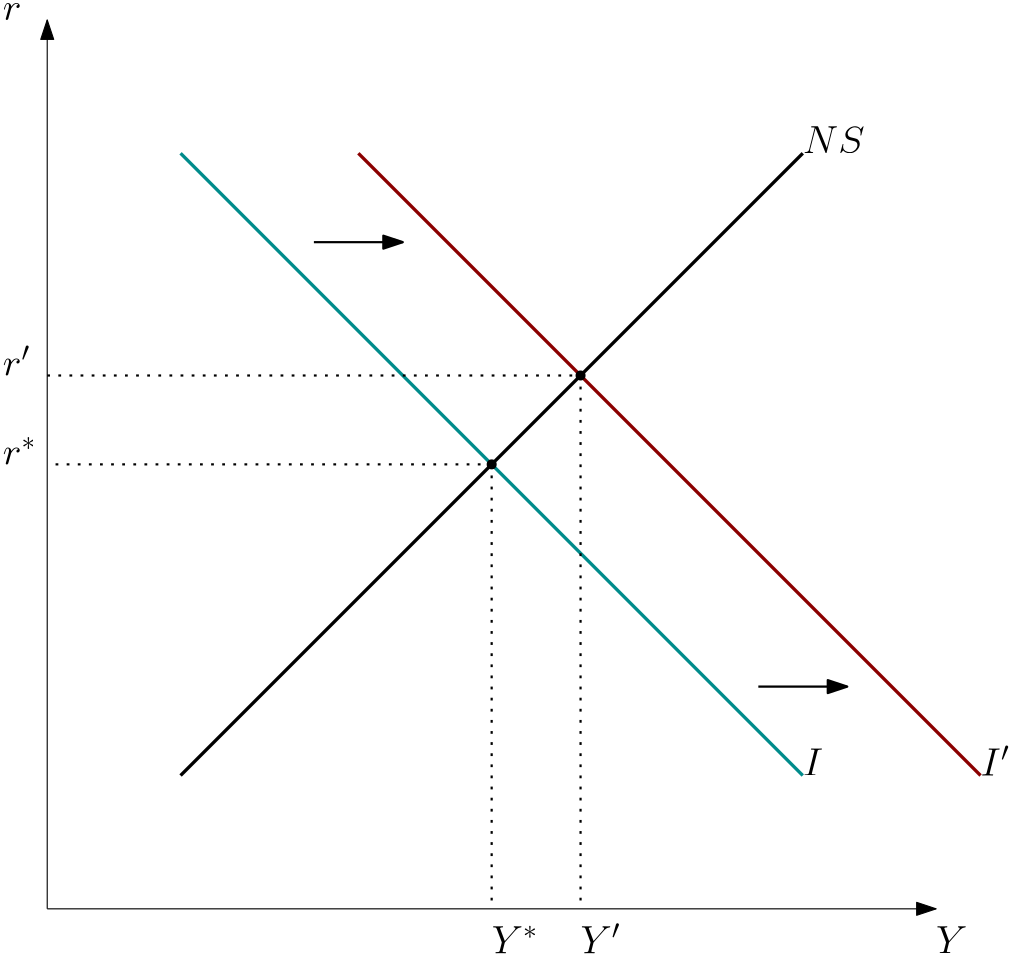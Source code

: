 <?xml version="1.0"?>
<!DOCTYPE ipe SYSTEM "ipe.dtd">
<ipe version="70218" creator="Ipe 7.2.28">
<info created="D:20240420213857" modified="D:20240516201149"/>
<ipestyle name="basic">
<symbol name="arrow/arc(spx)">
<path stroke="sym-stroke" fill="sym-stroke" pen="sym-pen">
0 0 m
-1 0.333 l
-1 -0.333 l
h
</path>
</symbol>
<symbol name="arrow/farc(spx)">
<path stroke="sym-stroke" fill="white" pen="sym-pen">
0 0 m
-1 0.333 l
-1 -0.333 l
h
</path>
</symbol>
<symbol name="arrow/ptarc(spx)">
<path stroke="sym-stroke" fill="sym-stroke" pen="sym-pen">
0 0 m
-1 0.333 l
-0.8 0 l
-1 -0.333 l
h
</path>
</symbol>
<symbol name="arrow/fptarc(spx)">
<path stroke="sym-stroke" fill="white" pen="sym-pen">
0 0 m
-1 0.333 l
-0.8 0 l
-1 -0.333 l
h
</path>
</symbol>
<symbol name="mark/circle(sx)" transformations="translations">
<path fill="sym-stroke">
0.6 0 0 0.6 0 0 e
0.4 0 0 0.4 0 0 e
</path>
</symbol>
<symbol name="mark/disk(sx)" transformations="translations">
<path fill="sym-stroke">
0.6 0 0 0.6 0 0 e
</path>
</symbol>
<symbol name="mark/fdisk(sfx)" transformations="translations">
<group>
<path fill="sym-fill">
0.5 0 0 0.5 0 0 e
</path>
<path fill="sym-stroke" fillrule="eofill">
0.6 0 0 0.6 0 0 e
0.4 0 0 0.4 0 0 e
</path>
</group>
</symbol>
<symbol name="mark/box(sx)" transformations="translations">
<path fill="sym-stroke" fillrule="eofill">
-0.6 -0.6 m
0.6 -0.6 l
0.6 0.6 l
-0.6 0.6 l
h
-0.4 -0.4 m
0.4 -0.4 l
0.4 0.4 l
-0.4 0.4 l
h
</path>
</symbol>
<symbol name="mark/square(sx)" transformations="translations">
<path fill="sym-stroke">
-0.6 -0.6 m
0.6 -0.6 l
0.6 0.6 l
-0.6 0.6 l
h
</path>
</symbol>
<symbol name="mark/fsquare(sfx)" transformations="translations">
<group>
<path fill="sym-fill">
-0.5 -0.5 m
0.5 -0.5 l
0.5 0.5 l
-0.5 0.5 l
h
</path>
<path fill="sym-stroke" fillrule="eofill">
-0.6 -0.6 m
0.6 -0.6 l
0.6 0.6 l
-0.6 0.6 l
h
-0.4 -0.4 m
0.4 -0.4 l
0.4 0.4 l
-0.4 0.4 l
h
</path>
</group>
</symbol>
<symbol name="mark/cross(sx)" transformations="translations">
<group>
<path fill="sym-stroke">
-0.43 -0.57 m
0.57 0.43 l
0.43 0.57 l
-0.57 -0.43 l
h
</path>
<path fill="sym-stroke">
-0.43 0.57 m
0.57 -0.43 l
0.43 -0.57 l
-0.57 0.43 l
h
</path>
</group>
</symbol>
<symbol name="arrow/fnormal(spx)">
<path stroke="sym-stroke" fill="white" pen="sym-pen">
0 0 m
-1 0.333 l
-1 -0.333 l
h
</path>
</symbol>
<symbol name="arrow/pointed(spx)">
<path stroke="sym-stroke" fill="sym-stroke" pen="sym-pen">
0 0 m
-1 0.333 l
-0.8 0 l
-1 -0.333 l
h
</path>
</symbol>
<symbol name="arrow/fpointed(spx)">
<path stroke="sym-stroke" fill="white" pen="sym-pen">
0 0 m
-1 0.333 l
-0.8 0 l
-1 -0.333 l
h
</path>
</symbol>
<symbol name="arrow/linear(spx)">
<path stroke="sym-stroke" pen="sym-pen">
-1 0.333 m
0 0 l
-1 -0.333 l
</path>
</symbol>
<symbol name="arrow/fdouble(spx)">
<path stroke="sym-stroke" fill="white" pen="sym-pen">
0 0 m
-1 0.333 l
-1 -0.333 l
h
-1 0 m
-2 0.333 l
-2 -0.333 l
h
</path>
</symbol>
<symbol name="arrow/double(spx)">
<path stroke="sym-stroke" fill="sym-stroke" pen="sym-pen">
0 0 m
-1 0.333 l
-1 -0.333 l
h
-1 0 m
-2 0.333 l
-2 -0.333 l
h
</path>
</symbol>
<symbol name="arrow/mid-normal(spx)">
<path stroke="sym-stroke" fill="sym-stroke" pen="sym-pen">
0.5 0 m
-0.5 0.333 l
-0.5 -0.333 l
h
</path>
</symbol>
<symbol name="arrow/mid-fnormal(spx)">
<path stroke="sym-stroke" fill="white" pen="sym-pen">
0.5 0 m
-0.5 0.333 l
-0.5 -0.333 l
h
</path>
</symbol>
<symbol name="arrow/mid-pointed(spx)">
<path stroke="sym-stroke" fill="sym-stroke" pen="sym-pen">
0.5 0 m
-0.5 0.333 l
-0.3 0 l
-0.5 -0.333 l
h
</path>
</symbol>
<symbol name="arrow/mid-fpointed(spx)">
<path stroke="sym-stroke" fill="white" pen="sym-pen">
0.5 0 m
-0.5 0.333 l
-0.3 0 l
-0.5 -0.333 l
h
</path>
</symbol>
<symbol name="arrow/mid-double(spx)">
<path stroke="sym-stroke" fill="sym-stroke" pen="sym-pen">
1 0 m
0 0.333 l
0 -0.333 l
h
0 0 m
-1 0.333 l
-1 -0.333 l
h
</path>
</symbol>
<symbol name="arrow/mid-fdouble(spx)">
<path stroke="sym-stroke" fill="white" pen="sym-pen">
1 0 m
0 0.333 l
0 -0.333 l
h
0 0 m
-1 0.333 l
-1 -0.333 l
h
</path>
</symbol>
<anglesize name="22.5 deg" value="22.5"/>
<anglesize name="30 deg" value="30"/>
<anglesize name="45 deg" value="45"/>
<anglesize name="60 deg" value="60"/>
<anglesize name="90 deg" value="90"/>
<arrowsize name="large" value="10"/>
<arrowsize name="small" value="5"/>
<arrowsize name="tiny" value="3"/>
<color name="blue" value="0 0 1"/>
<color name="brown" value="0.647 0.165 0.165"/>
<color name="darkblue" value="0 0 0.545"/>
<color name="darkcyan" value="0 0.545 0.545"/>
<color name="darkgray" value="0.663"/>
<color name="darkgreen" value="0 0.392 0"/>
<color name="darkmagenta" value="0.545 0 0.545"/>
<color name="darkorange" value="1 0.549 0"/>
<color name="darkred" value="0.545 0 0"/>
<color name="gold" value="1 0.843 0"/>
<color name="gray" value="0.745"/>
<color name="green" value="0 1 0"/>
<color name="lightblue" value="0.678 0.847 0.902"/>
<color name="lightcyan" value="0.878 1 1"/>
<color name="lightgray" value="0.827"/>
<color name="lightgreen" value="0.565 0.933 0.565"/>
<color name="lightyellow" value="1 1 0.878"/>
<color name="navy" value="0 0 0.502"/>
<color name="orange" value="1 0.647 0"/>
<color name="pink" value="1 0.753 0.796"/>
<color name="purple" value="0.627 0.125 0.941"/>
<color name="red" value="1 0 0"/>
<color name="seagreen" value="0.18 0.545 0.341"/>
<color name="turquoise" value="0.251 0.878 0.816"/>
<color name="violet" value="0.933 0.51 0.933"/>
<color name="yellow" value="1 1 0"/>
<dashstyle name="dash dot dotted" value="[4 2 1 2 1 2] 0"/>
<dashstyle name="dash dotted" value="[4 2 1 2] 0"/>
<dashstyle name="dashed" value="[4] 0"/>
<dashstyle name="dotted" value="[1 3] 0"/>
<gridsize name="10 pts (~3.5 mm)" value="10"/>
<gridsize name="14 pts (~5 mm)" value="14"/>
<gridsize name="16 pts (~6 mm)" value="16"/>
<gridsize name="20 pts (~7 mm)" value="20"/>
<gridsize name="28 pts (~10 mm)" value="28"/>
<gridsize name="32 pts (~12 mm)" value="32"/>
<gridsize name="4 pts" value="4"/>
<gridsize name="56 pts (~20 mm)" value="56"/>
<gridsize name="8 pts (~3 mm)" value="8"/>
<opacity name="10%" value="0.1"/>
<opacity name="30%" value="0.3"/>
<opacity name="50%" value="0.5"/>
<opacity name="75%" value="0.75"/>
<pen name="fat" value="1.2"/>
<pen name="heavier" value="0.8"/>
<pen name="ultrafat" value="2"/>
<symbolsize name="large" value="5"/>
<symbolsize name="small" value="2"/>
<symbolsize name="tiny" value="1.1"/>
<textsize name="Huge" value="\Huge"/>
<textsize name="LARGE" value="\LARGE"/>
<textsize name="Large" value="\Large"/>
<textsize name="footnote" value="\footnotesize"/>
<textsize name="huge" value="\huge"/>
<textsize name="large" value="\large"/>
<textsize name="script" value="\scriptsize"/>
<textsize name="small" value="\small"/>
<textsize name="tiny" value="\tiny"/>
<textstyle name="center" begin="\begin{center}" end="\end{center}"/>
<textstyle name="item" begin="\begin{itemize}\item{}" end="\end{itemize}"/>
<textstyle name="itemize" begin="\begin{itemize}" end="\end{itemize}"/>
<tiling name="falling" angle="-60" step="4" width="1"/>
<tiling name="rising" angle="30" step="4" width="1"/>
</ipestyle>
<page>
<layer name="alpha"/>
<view layers="alpha" active="alpha"/>
<path layer="alpha" matrix="1 0 0 1 0 -64" stroke="black" arrow="normal/normal">
128 448 m
448 448 l
</path>
<path matrix="1 0 0 1 0 -64" stroke="black" arrow="normal/normal">
128 448 m
128 768 l
</path>
<path stroke="darkcyan" pen="fat">
176 656 m
400 432 l
</path>
<text transformations="translations" pos="112 704" stroke="black" type="label" width="6.721" height="6.177" depth="0" valign="baseline" size="Large" style="math">r</text>
<text matrix="1 0 0 1 16 -16" transformations="translations" pos="384 448" stroke="black" type="label" width="7.323" height="9.803" depth="0" valign="baseline" size="Large" style="math">I</text>
<path stroke="black" pen="fat">
176 432 m
400 656 l
</path>
<text transformations="translations" pos="400 656" stroke="black" type="label" width="22.221" height="9.803" depth="0" valign="baseline" size="Large" style="math">NS</text>
<text transformations="translations" pos="448 368" stroke="black" type="label" width="11.272" height="9.803" depth="0" valign="baseline" size="Large" style="math">Y</text>
<use name="mark/disk(sx)" pos="288 544" size="normal" stroke="black"/>
<path stroke="black" dash="dotted" pen="heavier">
288 544 m
288 384 l
</path>
<path stroke="black" dash="dotted" pen="heavier">
288 544 m
128 544 l
</path>
<text transformations="translations" pos="288 368" stroke="black" type="label" width="16.751" height="9.842" depth="0" valign="baseline" size="Large" style="math">Y^\ast</text>
<text transformations="translations" pos="112 544" stroke="black" type="label" width="12.2" height="9.842" depth="0" valign="baseline" size="Large" style="math">r^\ast</text>
<path matrix="1 0 0 1 64 0" stroke="darkred" pen="fat">
176 656 m
400 432 l
</path>
<text transformations="translations" pos="464 432" stroke="black" type="label" width="10.561" height="10.741" depth="0" valign="baseline" size="Large">$I&apos;$</text>
<path stroke="black" dash="dotted" pen="heavier">
128 576 m
320 576 l
</path>
<path stroke="black" dash="dotted" pen="heavier">
320 576 m
320 384 l
</path>
<use name="mark/disk(sx)" pos="320 576" size="normal" stroke="black"/>
<path stroke="black" pen="heavier" arrow="normal/normal">
224 624 m
256 624 l
</path>
<path stroke="black" pen="heavier" arrow="normal/normal">
384 464 m
416 464 l
</path>
<text transformations="translations" pos="112 576" stroke="black" type="label" width="9.958" height="10.741" depth="0" valign="baseline" size="Large">$r&apos;$</text>
<text transformations="translations" pos="320 368" stroke="black" type="label" width="14.51" height="10.741" depth="0" valign="baseline" size="Large">$Y&apos;$</text>
</page>
<page>
<layer name="alpha"/>
<view layers="alpha" active="alpha"/>
</page>
<page>
<layer name="alpha"/>
<view layers="alpha" active="alpha"/>
<path layer="alpha" stroke="black" arrow="normal/normal">
128 448 m
448 448 l
</path>
<path stroke="black" arrow="normal/normal">
128 448 m
128 768 l
</path>
<path stroke="gold" pen="ultrafat">
128 608 m
448 608 l
</path>
<path matrix="1 0 0 1 16 0" stroke="brown" pen="fat">
272 752 m
272 448 l
</path>
<text transformations="translations" pos="272 768" stroke="brown" type="label" width="31.208" height="8.169" depth="0" valign="baseline" size="large">LRAS</text>
<text transformations="translations" pos="464 608" stroke="gold" type="label" width="30.397" height="8.169" depth="0" valign="baseline" size="large">SRAS</text>
<text matrix="1 0 0 1 -16 -16" transformations="translations" pos="464 448" stroke="black" type="label" width="8.775" height="8.169" depth="0" valign="baseline" size="large">Y</text>
<text matrix="1 0 0 1 -16 -16" transformations="translations" pos="128 784" stroke="black" type="label" width="7.069" height="5.147" depth="0" valign="baseline" size="large" style="math">\pi</text>
<text matrix="1 0 0 1 16 0" transformations="translations" pos="272 432" stroke="black" type="label" width="8.775" height="8.169" depth="0" valign="baseline" size="large">Y</text>
<use matrix="1 0 0 1 16 0" name="mark/disk(sx)" pos="272 608" size="normal" stroke="black"/>
<use matrix="1 0 0 1 16 0" name="mark/disk(sx)" pos="272 448" size="normal" stroke="black"/>
<path stroke="darkcyan" pen="heavier">
176 720 m
384 512 l
</path>
<text matrix="1 0 0 1 -16 32" transformations="translations" pos="400 480" stroke="darkcyan" type="label" width="17.715" height="8.169" depth="0" valign="baseline" size="large">AD</text>
<text transformations="translations" pos="112 608" stroke="black" type="label" width="13.448" height="6.179" depth="2.15" valign="baseline" size="Large" style="math">\pi_0</text>
</page>
</ipe>

